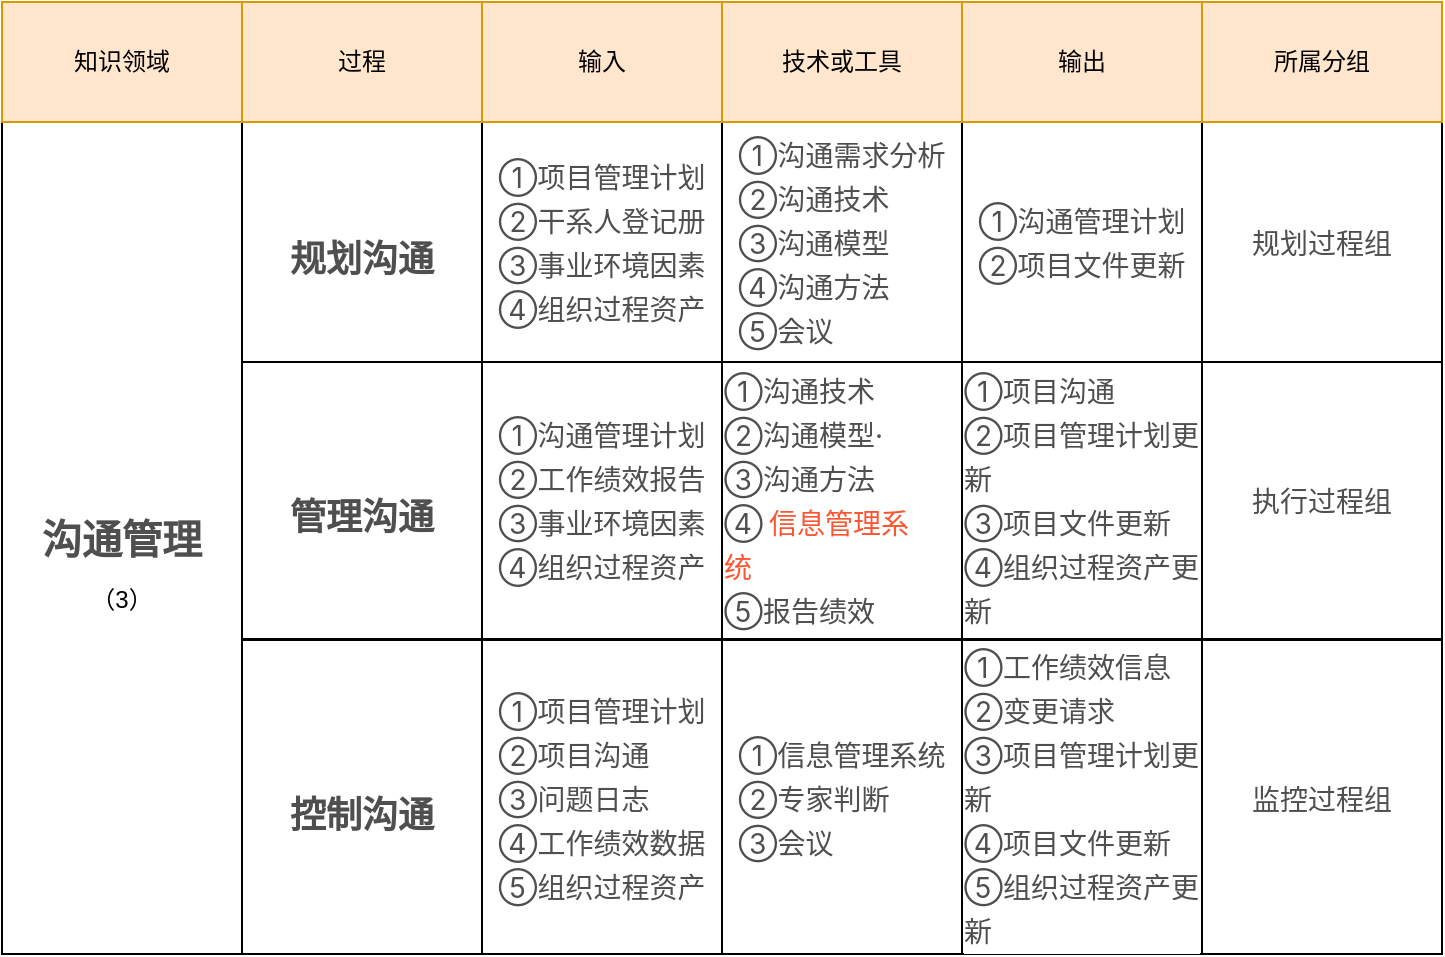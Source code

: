 <mxfile version="22.0.6" type="github">
  <diagram name="第 1 页" id="QYs3e265BuTLcVJcDhC6">
    <mxGraphModel dx="2515" dy="-3003" grid="1" gridSize="10" guides="1" tooltips="1" connect="1" arrows="1" fold="1" page="1" pageScale="1" pageWidth="827" pageHeight="1169" math="0" shadow="0">
      <root>
        <mxCell id="0" />
        <mxCell id="1" parent="0" />
        <mxCell id="TGv-kveCcnMrS9k949do-1" value="&lt;h4 style=&quot;box-sizing: border-box; outline: 0px; margin: 24px 0px 8px; padding: 0px; font-family: &amp;quot;PingFang SC&amp;quot;, &amp;quot;Microsoft YaHei&amp;quot;, SimHei, Arial, SimSun; font-size: 18px; color: rgb(79, 79, 79); line-height: 26px; overflow-wrap: break-word; text-align: start; background-color: rgb(255, 255, 255);&quot; id=&quot;5%E3%80%81%E7%A1%AE%E8%AE%A4%E8%8C%83%E5%9B%B4&quot;&gt;规划沟通&lt;/h4&gt;" style="rounded=0;whiteSpace=wrap;html=1;" vertex="1" parent="1">
          <mxGeometry x="-800" y="4570" width="120" height="120" as="geometry" />
        </mxCell>
        <mxCell id="TGv-kveCcnMrS9k949do-2" value="&lt;h4 style=&quot;box-sizing: border-box; outline: 0px; margin: 24px 0px 8px; padding: 0px; font-family: &amp;quot;PingFang SC&amp;quot;, &amp;quot;Microsoft YaHei&amp;quot;, SimHei, Arial, SimSun; font-size: 18px; color: rgb(79, 79, 79); line-height: 26px; overflow-wrap: break-word; text-align: start; background-color: rgb(255, 255, 255);&quot; id=&quot;5%E3%80%81%E7%A1%AE%E8%AE%A4%E8%8C%83%E5%9B%B4&quot;&gt;管理沟通&lt;/h4&gt;" style="rounded=0;whiteSpace=wrap;html=1;" vertex="1" parent="1">
          <mxGeometry x="-800" y="4690" width="120" height="138.5" as="geometry" />
        </mxCell>
        <mxCell id="TGv-kveCcnMrS9k949do-3" value="&lt;h4 style=&quot;box-sizing: border-box; outline: 0px; margin: 24px 0px 8px; padding: 0px; font-family: &amp;quot;PingFang SC&amp;quot;, &amp;quot;Microsoft YaHei&amp;quot;, SimHei, Arial, SimSun; font-size: 18px; color: rgb(79, 79, 79); line-height: 26px; overflow-wrap: break-word; text-align: start; background-color: rgb(255, 255, 255);&quot; id=&quot;5%E3%80%81%E7%A1%AE%E8%AE%A4%E8%8C%83%E5%9B%B4&quot;&gt;控制沟通&lt;/h4&gt;" style="rounded=0;whiteSpace=wrap;html=1;" vertex="1" parent="1">
          <mxGeometry x="-800" y="4829" width="120" height="157" as="geometry" />
        </mxCell>
        <mxCell id="TGv-kveCcnMrS9k949do-4" value="&lt;p style=&quot;box-sizing: border-box; outline: 0px; margin: 0px; padding: 0px; font-size: 14px; color: rgb(79, 79, 79); overflow: auto hidden; line-height: 22px; overflow-wrap: break-word; text-align: left; font-family: -apple-system, &amp;quot;SF UI Text&amp;quot;, Arial, &amp;quot;PingFang SC&amp;quot;, &amp;quot;Hiragino Sans GB&amp;quot;, &amp;quot;Microsoft YaHei&amp;quot;, &amp;quot;WenQuanYi Micro Hei&amp;quot;, sans-serif, SimHei, SimSun; background-color: rgb(255, 255, 255);&quot;&gt;①沟通需求分析&lt;/p&gt;&lt;p style=&quot;box-sizing: border-box; outline: 0px; margin: 0px; padding: 0px; font-size: 14px; color: rgb(79, 79, 79); overflow: auto hidden; line-height: 22px; overflow-wrap: break-word; text-align: left; font-family: -apple-system, &amp;quot;SF UI Text&amp;quot;, Arial, &amp;quot;PingFang SC&amp;quot;, &amp;quot;Hiragino Sans GB&amp;quot;, &amp;quot;Microsoft YaHei&amp;quot;, &amp;quot;WenQuanYi Micro Hei&amp;quot;, sans-serif, SimHei, SimSun; background-color: rgb(255, 255, 255);&quot;&gt;②沟通技术&lt;/p&gt;&lt;p style=&quot;box-sizing: border-box; outline: 0px; margin: 0px; padding: 0px; font-size: 14px; color: rgb(79, 79, 79); overflow: auto hidden; line-height: 22px; overflow-wrap: break-word; text-align: left; font-family: -apple-system, &amp;quot;SF UI Text&amp;quot;, Arial, &amp;quot;PingFang SC&amp;quot;, &amp;quot;Hiragino Sans GB&amp;quot;, &amp;quot;Microsoft YaHei&amp;quot;, &amp;quot;WenQuanYi Micro Hei&amp;quot;, sans-serif, SimHei, SimSun; background-color: rgb(255, 255, 255);&quot;&gt;③沟通模型&lt;/p&gt;&lt;p style=&quot;box-sizing: border-box; outline: 0px; margin: 0px; padding: 0px; font-size: 14px; color: rgb(79, 79, 79); overflow: auto hidden; line-height: 22px; overflow-wrap: break-word; text-align: left; font-family: -apple-system, &amp;quot;SF UI Text&amp;quot;, Arial, &amp;quot;PingFang SC&amp;quot;, &amp;quot;Hiragino Sans GB&amp;quot;, &amp;quot;Microsoft YaHei&amp;quot;, &amp;quot;WenQuanYi Micro Hei&amp;quot;, sans-serif, SimHei, SimSun; background-color: rgb(255, 255, 255);&quot;&gt;④沟通方法&lt;/p&gt;&lt;p style=&quot;box-sizing: border-box; outline: 0px; margin: 0px; padding: 0px; font-size: 14px; color: rgb(79, 79, 79); overflow: auto hidden; line-height: 22px; overflow-wrap: break-word; text-align: left; font-family: -apple-system, &amp;quot;SF UI Text&amp;quot;, Arial, &amp;quot;PingFang SC&amp;quot;, &amp;quot;Hiragino Sans GB&amp;quot;, &amp;quot;Microsoft YaHei&amp;quot;, &amp;quot;WenQuanYi Micro Hei&amp;quot;, sans-serif, SimHei, SimSun; background-color: rgb(255, 255, 255);&quot;&gt;⑤会议&lt;/p&gt;" style="rounded=0;whiteSpace=wrap;html=1;" vertex="1" parent="1">
          <mxGeometry x="-560" y="4570" width="120" height="120" as="geometry" />
        </mxCell>
        <mxCell id="TGv-kveCcnMrS9k949do-5" value="&lt;p style=&quot;box-sizing: border-box; outline: 0px; margin: 0px; padding: 0px; font-size: 14px; color: rgb(79, 79, 79); overflow: auto hidden; line-height: 22px; overflow-wrap: break-word; text-align: left; font-family: -apple-system, &amp;quot;SF UI Text&amp;quot;, Arial, &amp;quot;PingFang SC&amp;quot;, &amp;quot;Hiragino Sans GB&amp;quot;, &amp;quot;Microsoft YaHei&amp;quot;, &amp;quot;WenQuanYi Micro Hei&amp;quot;, sans-serif, SimHei, SimSun; background-color: rgb(255, 255, 255);&quot;&gt;①沟通管理计划&lt;/p&gt;&lt;p style=&quot;box-sizing: border-box; outline: 0px; margin: 0px; padding: 0px; font-size: 14px; color: rgb(79, 79, 79); overflow: auto hidden; line-height: 22px; overflow-wrap: break-word; text-align: left; font-family: -apple-system, &amp;quot;SF UI Text&amp;quot;, Arial, &amp;quot;PingFang SC&amp;quot;, &amp;quot;Hiragino Sans GB&amp;quot;, &amp;quot;Microsoft YaHei&amp;quot;, &amp;quot;WenQuanYi Micro Hei&amp;quot;, sans-serif, SimHei, SimSun; background-color: rgb(255, 255, 255);&quot;&gt;②项目文件更新&lt;/p&gt;" style="rounded=0;whiteSpace=wrap;html=1;" vertex="1" parent="1">
          <mxGeometry x="-440" y="4570" width="120" height="120" as="geometry" />
        </mxCell>
        <mxCell id="TGv-kveCcnMrS9k949do-6" value="&lt;p style=&quot;box-sizing: border-box; outline: 0px; margin: 0px; padding: 0px; font-size: 14px; color: rgb(79, 79, 79); overflow: auto hidden; line-height: 22px; overflow-wrap: break-word; text-align: left; font-family: -apple-system, &amp;quot;SF UI Text&amp;quot;, Arial, &amp;quot;PingFang SC&amp;quot;, &amp;quot;Hiragino Sans GB&amp;quot;, &amp;quot;Microsoft YaHei&amp;quot;, &amp;quot;WenQuanYi Micro Hei&amp;quot;, sans-serif, SimHei, SimSun; background-color: rgb(255, 255, 255);&quot;&gt;规划过程组&lt;/p&gt;" style="rounded=0;whiteSpace=wrap;html=1;" vertex="1" parent="1">
          <mxGeometry x="-320" y="4570" width="120" height="120" as="geometry" />
        </mxCell>
        <mxCell id="TGv-kveCcnMrS9k949do-7" value="&lt;p style=&quot;box-sizing: border-box; outline: 0px; margin: 0px; padding: 0px; font-size: 14px; color: rgb(79, 79, 79); overflow: auto hidden; line-height: 22px; overflow-wrap: break-word; text-align: left; font-family: -apple-system, &amp;quot;SF UI Text&amp;quot;, Arial, &amp;quot;PingFang SC&amp;quot;, &amp;quot;Hiragino Sans GB&amp;quot;, &amp;quot;Microsoft YaHei&amp;quot;, &amp;quot;WenQuanYi Micro Hei&amp;quot;, sans-serif, SimHei, SimSun; background-color: rgb(255, 255, 255);&quot;&gt;①项目管理计划&lt;/p&gt;&lt;p style=&quot;box-sizing: border-box; outline: 0px; margin: 0px; padding: 0px; font-size: 14px; color: rgb(79, 79, 79); overflow: auto hidden; line-height: 22px; overflow-wrap: break-word; text-align: left; font-family: -apple-system, &amp;quot;SF UI Text&amp;quot;, Arial, &amp;quot;PingFang SC&amp;quot;, &amp;quot;Hiragino Sans GB&amp;quot;, &amp;quot;Microsoft YaHei&amp;quot;, &amp;quot;WenQuanYi Micro Hei&amp;quot;, sans-serif, SimHei, SimSun; background-color: rgb(255, 255, 255);&quot;&gt;②干系人登记册&lt;/p&gt;&lt;p style=&quot;box-sizing: border-box; outline: 0px; margin: 0px; padding: 0px; font-size: 14px; color: rgb(79, 79, 79); overflow: auto hidden; line-height: 22px; overflow-wrap: break-word; text-align: left; font-family: -apple-system, &amp;quot;SF UI Text&amp;quot;, Arial, &amp;quot;PingFang SC&amp;quot;, &amp;quot;Hiragino Sans GB&amp;quot;, &amp;quot;Microsoft YaHei&amp;quot;, &amp;quot;WenQuanYi Micro Hei&amp;quot;, sans-serif, SimHei, SimSun; background-color: rgb(255, 255, 255);&quot;&gt;③事业环境因素&lt;/p&gt;&lt;p style=&quot;box-sizing: border-box; outline: 0px; margin: 0px; padding: 0px; font-size: 14px; color: rgb(79, 79, 79); overflow: auto hidden; line-height: 22px; overflow-wrap: break-word; text-align: left; font-family: -apple-system, &amp;quot;SF UI Text&amp;quot;, Arial, &amp;quot;PingFang SC&amp;quot;, &amp;quot;Hiragino Sans GB&amp;quot;, &amp;quot;Microsoft YaHei&amp;quot;, &amp;quot;WenQuanYi Micro Hei&amp;quot;, sans-serif, SimHei, SimSun; background-color: rgb(255, 255, 255);&quot;&gt;④组织过程资产&lt;/p&gt;" style="rounded=0;whiteSpace=wrap;html=1;" vertex="1" parent="1">
          <mxGeometry x="-680" y="4570" width="120" height="120" as="geometry" />
        </mxCell>
        <mxCell id="TGv-kveCcnMrS9k949do-8" value="&lt;p style=&quot;box-sizing: border-box; outline: 0px; margin: 0px; padding: 0px; font-size: 14px; color: rgb(79, 79, 79); overflow: auto hidden; line-height: 22px; overflow-wrap: break-word; text-align: left; font-family: -apple-system, &amp;quot;SF UI Text&amp;quot;, Arial, &amp;quot;PingFang SC&amp;quot;, &amp;quot;Hiragino Sans GB&amp;quot;, &amp;quot;Microsoft YaHei&amp;quot;, &amp;quot;WenQuanYi Micro Hei&amp;quot;, sans-serif, SimHei, SimSun; background-color: rgb(255, 255, 255);&quot;&gt;①沟通技术&lt;/p&gt;&lt;p style=&quot;box-sizing: border-box; outline: 0px; margin: 0px; padding: 0px; font-size: 14px; color: rgb(79, 79, 79); overflow: auto hidden; line-height: 22px; overflow-wrap: break-word; text-align: left; font-family: -apple-system, &amp;quot;SF UI Text&amp;quot;, Arial, &amp;quot;PingFang SC&amp;quot;, &amp;quot;Hiragino Sans GB&amp;quot;, &amp;quot;Microsoft YaHei&amp;quot;, &amp;quot;WenQuanYi Micro Hei&amp;quot;, sans-serif, SimHei, SimSun; background-color: rgb(255, 255, 255);&quot;&gt;②沟通模型·&lt;/p&gt;&lt;p style=&quot;box-sizing: border-box; outline: 0px; margin: 0px; padding: 0px; font-size: 14px; color: rgb(79, 79, 79); overflow: auto hidden; line-height: 22px; overflow-wrap: break-word; text-align: left; font-family: -apple-system, &amp;quot;SF UI Text&amp;quot;, Arial, &amp;quot;PingFang SC&amp;quot;, &amp;quot;Hiragino Sans GB&amp;quot;, &amp;quot;Microsoft YaHei&amp;quot;, &amp;quot;WenQuanYi Micro Hei&amp;quot;, sans-serif, SimHei, SimSun; background-color: rgb(255, 255, 255);&quot;&gt;③沟通方法&lt;/p&gt;&lt;p style=&quot;box-sizing: border-box; outline: 0px; margin: 0px; padding: 0px; font-size: 14px; color: rgb(79, 79, 79); overflow: auto hidden; line-height: 22px; overflow-wrap: break-word; text-align: left; font-family: -apple-system, &amp;quot;SF UI Text&amp;quot;, Arial, &amp;quot;PingFang SC&amp;quot;, &amp;quot;Hiragino Sans GB&amp;quot;, &amp;quot;Microsoft YaHei&amp;quot;, &amp;quot;WenQuanYi Micro Hei&amp;quot;, sans-serif, SimHei, SimSun; background-color: rgb(255, 255, 255);&quot;&gt;④&lt;a style=&quot;box-sizing: border-box; outline: none; margin: 0px 3px 0px 0px; padding: 0px 14px 0px 3px; text-decoration-line: none; cursor: pointer; color: rgb(252, 85, 49); overflow-wrap: break-word; border-radius: 3px; background: url(&amp;quot;../img/iconHighlight.svg&amp;quot;) right top / 12px 14px no-repeat transparent; box-shadow: none;&quot; data-pretit=&quot;信息管理系统&quot; data-tit=&quot;信息管理系统&quot; data-report-click=&quot;{&amp;quot;spm&amp;quot;:&amp;quot;1001.21.3001.702&amp;quot;,&amp;quot;dest&amp;quot;:&amp;quot;https://so.csdn.net/so/search?q=%E4%BF%A1%E6%81%AF%E7%AE%A1%E7%90%86%E7%B3%BB%E7%BB%9F&amp;amp;spm=1001.21.3001.702&amp;quot;,&amp;quot;extra&amp;quot;:&amp;quot;{\&amp;quot;searchword\&amp;quot;:\&amp;quot;信息管理系统\&amp;quot;}&amp;quot;}&quot; class=&quot;hl hl-1&quot; target=&quot;_blank&quot; href=&quot;https://so.csdn.net/so/search?q=%E4%BF%A1%E6%81%AF%E7%AE%A1%E7%90%86%E7%B3%BB%E7%BB%9F&amp;amp;spm=1001.21.3001.702&quot;&gt;信息管理系统&lt;/a&gt;&lt;/p&gt;&lt;p style=&quot;box-sizing: border-box; outline: 0px; margin: 0px; padding: 0px; font-size: 14px; color: rgb(79, 79, 79); overflow: auto hidden; line-height: 22px; overflow-wrap: break-word; text-align: left; font-family: -apple-system, &amp;quot;SF UI Text&amp;quot;, Arial, &amp;quot;PingFang SC&amp;quot;, &amp;quot;Hiragino Sans GB&amp;quot;, &amp;quot;Microsoft YaHei&amp;quot;, &amp;quot;WenQuanYi Micro Hei&amp;quot;, sans-serif, SimHei, SimSun; background-color: rgb(255, 255, 255);&quot;&gt;⑤报告绩效&lt;/p&gt;" style="rounded=0;whiteSpace=wrap;html=1;" vertex="1" parent="1">
          <mxGeometry x="-560" y="4690" width="120" height="138.5" as="geometry" />
        </mxCell>
        <mxCell id="TGv-kveCcnMrS9k949do-9" value="&lt;p style=&quot;box-sizing: border-box; outline: 0px; margin: 0px; padding: 0px; font-size: 14px; color: rgb(79, 79, 79); overflow: auto hidden; line-height: 22px; overflow-wrap: break-word; text-align: left; font-family: -apple-system, &amp;quot;SF UI Text&amp;quot;, Arial, &amp;quot;PingFang SC&amp;quot;, &amp;quot;Hiragino Sans GB&amp;quot;, &amp;quot;Microsoft YaHei&amp;quot;, &amp;quot;WenQuanYi Micro Hei&amp;quot;, sans-serif, SimHei, SimSun; background-color: rgb(255, 255, 255);&quot;&gt;①项目沟通&lt;/p&gt;&lt;p style=&quot;box-sizing: border-box; outline: 0px; margin: 0px; padding: 0px; font-size: 14px; color: rgb(79, 79, 79); overflow: auto hidden; line-height: 22px; overflow-wrap: break-word; text-align: left; font-family: -apple-system, &amp;quot;SF UI Text&amp;quot;, Arial, &amp;quot;PingFang SC&amp;quot;, &amp;quot;Hiragino Sans GB&amp;quot;, &amp;quot;Microsoft YaHei&amp;quot;, &amp;quot;WenQuanYi Micro Hei&amp;quot;, sans-serif, SimHei, SimSun; background-color: rgb(255, 255, 255);&quot;&gt;②项目管理计划更新&lt;/p&gt;&lt;p style=&quot;box-sizing: border-box; outline: 0px; margin: 0px; padding: 0px; font-size: 14px; color: rgb(79, 79, 79); overflow: auto hidden; line-height: 22px; overflow-wrap: break-word; text-align: left; font-family: -apple-system, &amp;quot;SF UI Text&amp;quot;, Arial, &amp;quot;PingFang SC&amp;quot;, &amp;quot;Hiragino Sans GB&amp;quot;, &amp;quot;Microsoft YaHei&amp;quot;, &amp;quot;WenQuanYi Micro Hei&amp;quot;, sans-serif, SimHei, SimSun; background-color: rgb(255, 255, 255);&quot;&gt;③项目文件更新&lt;/p&gt;&lt;p style=&quot;box-sizing: border-box; outline: 0px; margin: 0px; padding: 0px; font-size: 14px; color: rgb(79, 79, 79); overflow: auto hidden; line-height: 22px; overflow-wrap: break-word; text-align: left; font-family: -apple-system, &amp;quot;SF UI Text&amp;quot;, Arial, &amp;quot;PingFang SC&amp;quot;, &amp;quot;Hiragino Sans GB&amp;quot;, &amp;quot;Microsoft YaHei&amp;quot;, &amp;quot;WenQuanYi Micro Hei&amp;quot;, sans-serif, SimHei, SimSun; background-color: rgb(255, 255, 255);&quot;&gt;④组织过程资产更新&lt;/p&gt;" style="rounded=0;whiteSpace=wrap;html=1;" vertex="1" parent="1">
          <mxGeometry x="-440" y="4690" width="120" height="138.5" as="geometry" />
        </mxCell>
        <mxCell id="TGv-kveCcnMrS9k949do-10" value="&lt;p style=&quot;box-sizing: border-box; outline: 0px; margin: 0px; padding: 0px; font-size: 14px; color: rgb(79, 79, 79); overflow: auto hidden; line-height: 22px; overflow-wrap: break-word; text-align: left; font-family: -apple-system, &amp;quot;SF UI Text&amp;quot;, Arial, &amp;quot;PingFang SC&amp;quot;, &amp;quot;Hiragino Sans GB&amp;quot;, &amp;quot;Microsoft YaHei&amp;quot;, &amp;quot;WenQuanYi Micro Hei&amp;quot;, sans-serif, SimHei, SimSun; background-color: rgb(255, 255, 255);&quot;&gt;执行过程组&lt;/p&gt;" style="rounded=0;whiteSpace=wrap;html=1;" vertex="1" parent="1">
          <mxGeometry x="-320" y="4690" width="120" height="138.5" as="geometry" />
        </mxCell>
        <mxCell id="TGv-kveCcnMrS9k949do-11" value="&lt;p style=&quot;box-sizing: border-box; outline: 0px; margin: 0px; padding: 0px; font-size: 14px; color: rgb(79, 79, 79); overflow: auto hidden; line-height: 22px; overflow-wrap: break-word; text-align: left; font-family: -apple-system, &amp;quot;SF UI Text&amp;quot;, Arial, &amp;quot;PingFang SC&amp;quot;, &amp;quot;Hiragino Sans GB&amp;quot;, &amp;quot;Microsoft YaHei&amp;quot;, &amp;quot;WenQuanYi Micro Hei&amp;quot;, sans-serif, SimHei, SimSun; background-color: rgb(255, 255, 255);&quot;&gt;①沟通管理计划&lt;/p&gt;&lt;p style=&quot;box-sizing: border-box; outline: 0px; margin: 0px; padding: 0px; font-size: 14px; color: rgb(79, 79, 79); overflow: auto hidden; line-height: 22px; overflow-wrap: break-word; text-align: left; font-family: -apple-system, &amp;quot;SF UI Text&amp;quot;, Arial, &amp;quot;PingFang SC&amp;quot;, &amp;quot;Hiragino Sans GB&amp;quot;, &amp;quot;Microsoft YaHei&amp;quot;, &amp;quot;WenQuanYi Micro Hei&amp;quot;, sans-serif, SimHei, SimSun; background-color: rgb(255, 255, 255);&quot;&gt;②工作绩效报告&lt;/p&gt;&lt;p style=&quot;box-sizing: border-box; outline: 0px; margin: 0px; padding: 0px; font-size: 14px; color: rgb(79, 79, 79); overflow: auto hidden; line-height: 22px; overflow-wrap: break-word; text-align: left; font-family: -apple-system, &amp;quot;SF UI Text&amp;quot;, Arial, &amp;quot;PingFang SC&amp;quot;, &amp;quot;Hiragino Sans GB&amp;quot;, &amp;quot;Microsoft YaHei&amp;quot;, &amp;quot;WenQuanYi Micro Hei&amp;quot;, sans-serif, SimHei, SimSun; background-color: rgb(255, 255, 255);&quot;&gt;③事业环境因素&lt;/p&gt;&lt;p style=&quot;box-sizing: border-box; outline: 0px; margin: 0px; padding: 0px; font-size: 14px; color: rgb(79, 79, 79); overflow: auto hidden; line-height: 22px; overflow-wrap: break-word; text-align: left; font-family: -apple-system, &amp;quot;SF UI Text&amp;quot;, Arial, &amp;quot;PingFang SC&amp;quot;, &amp;quot;Hiragino Sans GB&amp;quot;, &amp;quot;Microsoft YaHei&amp;quot;, &amp;quot;WenQuanYi Micro Hei&amp;quot;, sans-serif, SimHei, SimSun; background-color: rgb(255, 255, 255);&quot;&gt;④组织过程资产&lt;/p&gt;" style="rounded=0;whiteSpace=wrap;html=1;" vertex="1" parent="1">
          <mxGeometry x="-680" y="4690" width="120" height="138.5" as="geometry" />
        </mxCell>
        <mxCell id="TGv-kveCcnMrS9k949do-12" value="&lt;p style=&quot;box-sizing: border-box; outline: 0px; margin: 0px; padding: 0px; font-size: 14px; color: rgb(79, 79, 79); overflow: auto hidden; line-height: 22px; overflow-wrap: break-word; text-align: left; font-family: -apple-system, &amp;quot;SF UI Text&amp;quot;, Arial, &amp;quot;PingFang SC&amp;quot;, &amp;quot;Hiragino Sans GB&amp;quot;, &amp;quot;Microsoft YaHei&amp;quot;, &amp;quot;WenQuanYi Micro Hei&amp;quot;, sans-serif, SimHei, SimSun; background-color: rgb(255, 255, 255);&quot;&gt;①信息管理系统&lt;/p&gt;&lt;p style=&quot;box-sizing: border-box; outline: 0px; margin: 0px; padding: 0px; font-size: 14px; color: rgb(79, 79, 79); overflow: auto hidden; line-height: 22px; overflow-wrap: break-word; text-align: left; font-family: -apple-system, &amp;quot;SF UI Text&amp;quot;, Arial, &amp;quot;PingFang SC&amp;quot;, &amp;quot;Hiragino Sans GB&amp;quot;, &amp;quot;Microsoft YaHei&amp;quot;, &amp;quot;WenQuanYi Micro Hei&amp;quot;, sans-serif, SimHei, SimSun; background-color: rgb(255, 255, 255);&quot;&gt;②专家判断&lt;/p&gt;&lt;p style=&quot;box-sizing: border-box; outline: 0px; margin: 0px; padding: 0px; font-size: 14px; color: rgb(79, 79, 79); overflow: auto hidden; line-height: 22px; overflow-wrap: break-word; text-align: left; font-family: -apple-system, &amp;quot;SF UI Text&amp;quot;, Arial, &amp;quot;PingFang SC&amp;quot;, &amp;quot;Hiragino Sans GB&amp;quot;, &amp;quot;Microsoft YaHei&amp;quot;, &amp;quot;WenQuanYi Micro Hei&amp;quot;, sans-serif, SimHei, SimSun; background-color: rgb(255, 255, 255);&quot;&gt;③会议&lt;/p&gt;" style="rounded=0;whiteSpace=wrap;html=1;" vertex="1" parent="1">
          <mxGeometry x="-560" y="4829" width="120" height="157" as="geometry" />
        </mxCell>
        <mxCell id="TGv-kveCcnMrS9k949do-13" value="&lt;p style=&quot;box-sizing: border-box; outline: 0px; margin: 0px; padding: 0px; font-size: 14px; color: rgb(79, 79, 79); overflow: auto hidden; line-height: 22px; overflow-wrap: break-word; text-align: left; font-family: -apple-system, &amp;quot;SF UI Text&amp;quot;, Arial, &amp;quot;PingFang SC&amp;quot;, &amp;quot;Hiragino Sans GB&amp;quot;, &amp;quot;Microsoft YaHei&amp;quot;, &amp;quot;WenQuanYi Micro Hei&amp;quot;, sans-serif, SimHei, SimSun; background-color: rgb(255, 255, 255);&quot;&gt;①工作绩效信息&lt;/p&gt;&lt;p style=&quot;box-sizing: border-box; outline: 0px; margin: 0px; padding: 0px; font-size: 14px; color: rgb(79, 79, 79); overflow: auto hidden; line-height: 22px; overflow-wrap: break-word; text-align: left; font-family: -apple-system, &amp;quot;SF UI Text&amp;quot;, Arial, &amp;quot;PingFang SC&amp;quot;, &amp;quot;Hiragino Sans GB&amp;quot;, &amp;quot;Microsoft YaHei&amp;quot;, &amp;quot;WenQuanYi Micro Hei&amp;quot;, sans-serif, SimHei, SimSun; background-color: rgb(255, 255, 255);&quot;&gt;②变更请求&lt;/p&gt;&lt;p style=&quot;box-sizing: border-box; outline: 0px; margin: 0px; padding: 0px; font-size: 14px; color: rgb(79, 79, 79); overflow: auto hidden; line-height: 22px; overflow-wrap: break-word; text-align: left; font-family: -apple-system, &amp;quot;SF UI Text&amp;quot;, Arial, &amp;quot;PingFang SC&amp;quot;, &amp;quot;Hiragino Sans GB&amp;quot;, &amp;quot;Microsoft YaHei&amp;quot;, &amp;quot;WenQuanYi Micro Hei&amp;quot;, sans-serif, SimHei, SimSun; background-color: rgb(255, 255, 255);&quot;&gt;③项目管理计划更新&lt;/p&gt;&lt;p style=&quot;box-sizing: border-box; outline: 0px; margin: 0px; padding: 0px; font-size: 14px; color: rgb(79, 79, 79); overflow: auto hidden; line-height: 22px; overflow-wrap: break-word; text-align: left; font-family: -apple-system, &amp;quot;SF UI Text&amp;quot;, Arial, &amp;quot;PingFang SC&amp;quot;, &amp;quot;Hiragino Sans GB&amp;quot;, &amp;quot;Microsoft YaHei&amp;quot;, &amp;quot;WenQuanYi Micro Hei&amp;quot;, sans-serif, SimHei, SimSun; background-color: rgb(255, 255, 255);&quot;&gt;④项目文件更新&lt;/p&gt;&lt;p style=&quot;box-sizing: border-box; outline: 0px; margin: 0px; padding: 0px; font-size: 14px; color: rgb(79, 79, 79); overflow: auto hidden; line-height: 22px; overflow-wrap: break-word; text-align: left; font-family: -apple-system, &amp;quot;SF UI Text&amp;quot;, Arial, &amp;quot;PingFang SC&amp;quot;, &amp;quot;Hiragino Sans GB&amp;quot;, &amp;quot;Microsoft YaHei&amp;quot;, &amp;quot;WenQuanYi Micro Hei&amp;quot;, sans-serif, SimHei, SimSun; background-color: rgb(255, 255, 255);&quot;&gt;⑤组织过程资产更新&lt;/p&gt;" style="rounded=0;whiteSpace=wrap;html=1;" vertex="1" parent="1">
          <mxGeometry x="-440" y="4829" width="120" height="157" as="geometry" />
        </mxCell>
        <mxCell id="TGv-kveCcnMrS9k949do-14" value="&lt;p style=&quot;box-sizing: border-box; outline: 0px; margin: 0px; padding: 0px; font-size: 14px; color: rgb(79, 79, 79); overflow: auto hidden; line-height: 22px; overflow-wrap: break-word; text-align: left; font-family: -apple-system, &amp;quot;SF UI Text&amp;quot;, Arial, &amp;quot;PingFang SC&amp;quot;, &amp;quot;Hiragino Sans GB&amp;quot;, &amp;quot;Microsoft YaHei&amp;quot;, &amp;quot;WenQuanYi Micro Hei&amp;quot;, sans-serif, SimHei, SimSun; background-color: rgb(255, 255, 255);&quot;&gt;监控过程组&lt;/p&gt;" style="rounded=0;whiteSpace=wrap;html=1;" vertex="1" parent="1">
          <mxGeometry x="-320" y="4829" width="120" height="157" as="geometry" />
        </mxCell>
        <mxCell id="TGv-kveCcnMrS9k949do-15" value="&lt;p style=&quot;box-sizing: border-box; outline: 0px; margin: 0px; padding: 0px; font-size: 14px; color: rgb(79, 79, 79); overflow: auto hidden; line-height: 22px; overflow-wrap: break-word; text-align: left; font-family: -apple-system, &amp;quot;SF UI Text&amp;quot;, Arial, &amp;quot;PingFang SC&amp;quot;, &amp;quot;Hiragino Sans GB&amp;quot;, &amp;quot;Microsoft YaHei&amp;quot;, &amp;quot;WenQuanYi Micro Hei&amp;quot;, sans-serif, SimHei, SimSun; background-color: rgb(255, 255, 255);&quot;&gt;①项目管理计划&lt;/p&gt;&lt;p style=&quot;box-sizing: border-box; outline: 0px; margin: 0px; padding: 0px; font-size: 14px; color: rgb(79, 79, 79); overflow: auto hidden; line-height: 22px; overflow-wrap: break-word; text-align: left; font-family: -apple-system, &amp;quot;SF UI Text&amp;quot;, Arial, &amp;quot;PingFang SC&amp;quot;, &amp;quot;Hiragino Sans GB&amp;quot;, &amp;quot;Microsoft YaHei&amp;quot;, &amp;quot;WenQuanYi Micro Hei&amp;quot;, sans-serif, SimHei, SimSun; background-color: rgb(255, 255, 255);&quot;&gt;②项目沟通&lt;/p&gt;&lt;p style=&quot;box-sizing: border-box; outline: 0px; margin: 0px; padding: 0px; font-size: 14px; color: rgb(79, 79, 79); overflow: auto hidden; line-height: 22px; overflow-wrap: break-word; text-align: left; font-family: -apple-system, &amp;quot;SF UI Text&amp;quot;, Arial, &amp;quot;PingFang SC&amp;quot;, &amp;quot;Hiragino Sans GB&amp;quot;, &amp;quot;Microsoft YaHei&amp;quot;, &amp;quot;WenQuanYi Micro Hei&amp;quot;, sans-serif, SimHei, SimSun; background-color: rgb(255, 255, 255);&quot;&gt;③问题日志&lt;/p&gt;&lt;p style=&quot;box-sizing: border-box; outline: 0px; margin: 0px; padding: 0px; font-size: 14px; color: rgb(79, 79, 79); overflow: auto hidden; line-height: 22px; overflow-wrap: break-word; text-align: left; font-family: -apple-system, &amp;quot;SF UI Text&amp;quot;, Arial, &amp;quot;PingFang SC&amp;quot;, &amp;quot;Hiragino Sans GB&amp;quot;, &amp;quot;Microsoft YaHei&amp;quot;, &amp;quot;WenQuanYi Micro Hei&amp;quot;, sans-serif, SimHei, SimSun; background-color: rgb(255, 255, 255);&quot;&gt;④工作绩效数据&lt;/p&gt;&lt;p style=&quot;box-sizing: border-box; outline: 0px; margin: 0px; padding: 0px; font-size: 14px; color: rgb(79, 79, 79); overflow: auto hidden; line-height: 22px; overflow-wrap: break-word; text-align: left; font-family: -apple-system, &amp;quot;SF UI Text&amp;quot;, Arial, &amp;quot;PingFang SC&amp;quot;, &amp;quot;Hiragino Sans GB&amp;quot;, &amp;quot;Microsoft YaHei&amp;quot;, &amp;quot;WenQuanYi Micro Hei&amp;quot;, sans-serif, SimHei, SimSun; background-color: rgb(255, 255, 255);&quot;&gt;⑤组织过程资产&lt;/p&gt;" style="rounded=0;whiteSpace=wrap;html=1;" vertex="1" parent="1">
          <mxGeometry x="-680" y="4829" width="120" height="157" as="geometry" />
        </mxCell>
        <mxCell id="TGv-kveCcnMrS9k949do-16" value="&lt;h3 style=&quot;box-sizing: border-box; outline: 0px; margin: 24px 0px 8px; padding: 0px; font-family: &amp;quot;PingFang SC&amp;quot;, &amp;quot;Microsoft YaHei&amp;quot;, SimHei, Arial, SimSun; font-size: 20px; color: rgb(79, 79, 79); line-height: 30px; overflow-wrap: break-word; text-align: start; background-color: rgb(255, 255, 255);&quot;&gt;沟通管理&lt;/h3&gt;&lt;div&gt;（3）&lt;/div&gt;" style="rounded=0;whiteSpace=wrap;html=1;" vertex="1" parent="1">
          <mxGeometry x="-920" y="4570" width="120" height="416" as="geometry" />
        </mxCell>
        <mxCell id="TGv-kveCcnMrS9k949do-17" value="输入" style="rounded=0;whiteSpace=wrap;html=1;fillColor=#ffe6cc;strokeColor=#d79b00;" vertex="1" parent="1">
          <mxGeometry x="-680" y="4510" width="120" height="60" as="geometry" />
        </mxCell>
        <mxCell id="TGv-kveCcnMrS9k949do-18" value="技术或工具" style="rounded=0;whiteSpace=wrap;html=1;fillColor=#ffe6cc;strokeColor=#d79b00;" vertex="1" parent="1">
          <mxGeometry x="-560" y="4510" width="120" height="60" as="geometry" />
        </mxCell>
        <mxCell id="TGv-kveCcnMrS9k949do-19" value="输出" style="rounded=0;whiteSpace=wrap;html=1;fillColor=#ffe6cc;strokeColor=#d79b00;" vertex="1" parent="1">
          <mxGeometry x="-440" y="4510" width="120" height="60" as="geometry" />
        </mxCell>
        <mxCell id="TGv-kveCcnMrS9k949do-20" value="过程" style="rounded=0;whiteSpace=wrap;html=1;fillColor=#ffe6cc;strokeColor=#d79b00;" vertex="1" parent="1">
          <mxGeometry x="-800" y="4510" width="120" height="60" as="geometry" />
        </mxCell>
        <mxCell id="TGv-kveCcnMrS9k949do-21" value="所属分组" style="rounded=0;whiteSpace=wrap;html=1;fillColor=#ffe6cc;strokeColor=#d79b00;" vertex="1" parent="1">
          <mxGeometry x="-320" y="4510" width="120" height="60" as="geometry" />
        </mxCell>
        <mxCell id="TGv-kveCcnMrS9k949do-22" value="知识领域" style="rounded=0;whiteSpace=wrap;html=1;fillColor=#ffe6cc;strokeColor=#d79b00;" vertex="1" parent="1">
          <mxGeometry x="-920" y="4510" width="120" height="60" as="geometry" />
        </mxCell>
      </root>
    </mxGraphModel>
  </diagram>
</mxfile>
